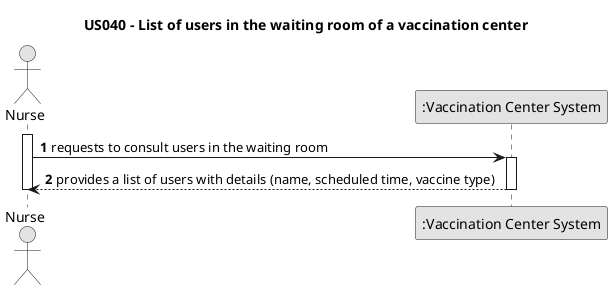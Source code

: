 @startuml
skinparam monochrome true
skinparam packageStyle rectangle
skinparam shadowing false

title US040 - List of users in the waiting room of a vaccination center

autonumber

actor Nurse
participant ":Vaccination Center System" as System

activate Nurse
    Nurse -> System : requests to consult users in the waiting room
    activate System
        System --> Nurse : provides a list of users with details (name, scheduled time, vaccine type)
    deactivate System
deactivate Nurse

@enduml
